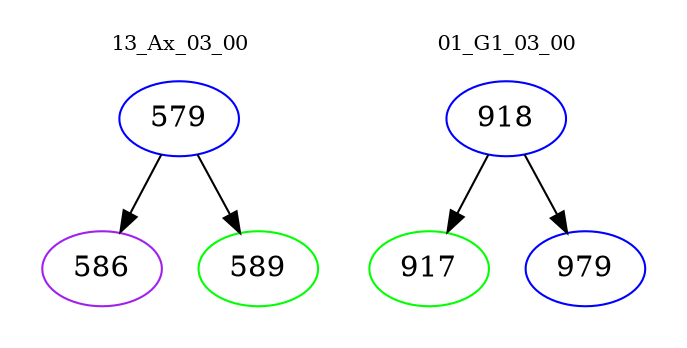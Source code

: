 digraph{
subgraph cluster_0 {
color = white
label = "13_Ax_03_00";
fontsize=10;
T0_579 [label="579", color="blue"]
T0_579 -> T0_586 [color="black"]
T0_586 [label="586", color="purple"]
T0_579 -> T0_589 [color="black"]
T0_589 [label="589", color="green"]
}
subgraph cluster_1 {
color = white
label = "01_G1_03_00";
fontsize=10;
T1_918 [label="918", color="blue"]
T1_918 -> T1_917 [color="black"]
T1_917 [label="917", color="green"]
T1_918 -> T1_979 [color="black"]
T1_979 [label="979", color="blue"]
}
}
